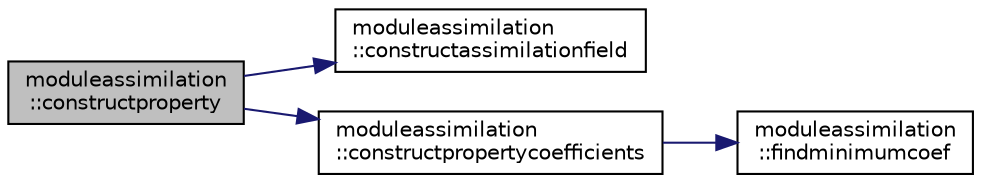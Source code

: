 digraph "moduleassimilation::constructproperty"
{
 // LATEX_PDF_SIZE
  edge [fontname="Helvetica",fontsize="10",labelfontname="Helvetica",labelfontsize="10"];
  node [fontname="Helvetica",fontsize="10",shape=record];
  rankdir="LR";
  Node1 [label="moduleassimilation\l::constructproperty",height=0.2,width=0.4,color="black", fillcolor="grey75", style="filled", fontcolor="black",tooltip=" "];
  Node1 -> Node2 [color="midnightblue",fontsize="10",style="solid",fontname="Helvetica"];
  Node2 [label="moduleassimilation\l::constructassimilationfield",height=0.2,width=0.4,color="black", fillcolor="white", style="filled",URL="$namespacemoduleassimilation.html#a458bfa1ab529ff7ecd2b6105aa5c04c3",tooltip=" "];
  Node1 -> Node3 [color="midnightblue",fontsize="10",style="solid",fontname="Helvetica"];
  Node3 [label="moduleassimilation\l::constructpropertycoefficients",height=0.2,width=0.4,color="black", fillcolor="white", style="filled",URL="$namespacemoduleassimilation.html#a1af2e006a02d8457d8516853b6a03307",tooltip=" "];
  Node3 -> Node4 [color="midnightblue",fontsize="10",style="solid",fontname="Helvetica"];
  Node4 [label="moduleassimilation\l::findminimumcoef",height=0.2,width=0.4,color="black", fillcolor="white", style="filled",URL="$namespacemoduleassimilation.html#a9edf40407a0e79e84d746e6bf866bf17",tooltip=" "];
}
